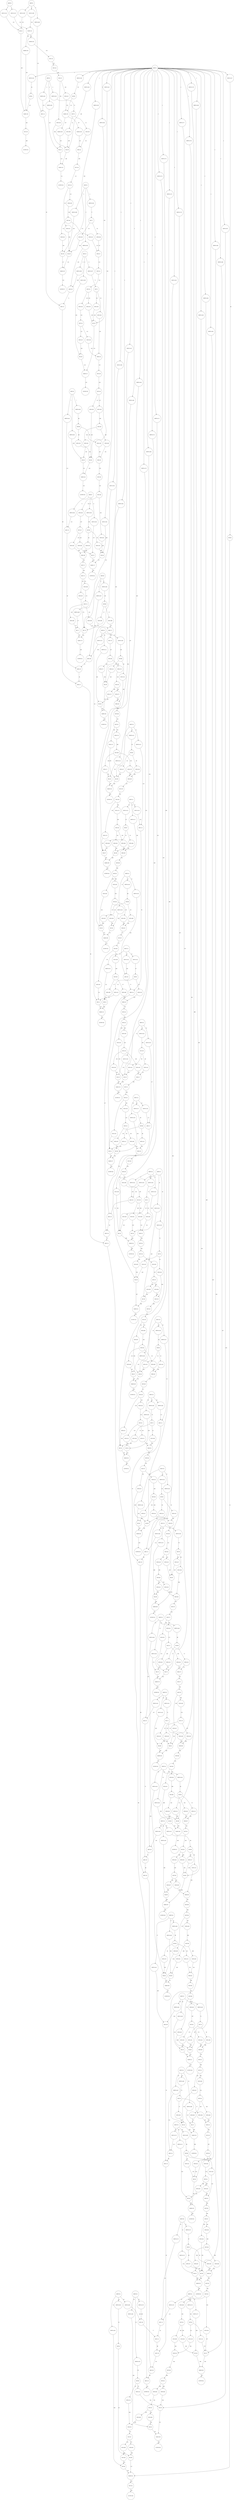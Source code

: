 digraph {
0 [label="INPUT-0",shape=circle];
1 [label="INPUT-1",shape=circle];
2 [label="INPUT-2",shape=circle];
3 [label="INPUT-3",shape=circle];
4 [label="INPUT-4",shape=circle];
5 [label="INPUT-5",shape=circle];
6 [label="INPUT-6",shape=circle];
7 [label="INPUT-7",shape=circle];
8 [label="INPUT-8",shape=circle];
9 [label="INPUT-9",shape=circle];
10 [label="INPUT-10",shape=circle];
11 [label="INPUT-11",shape=circle];
12 [label="INPUT-12",shape=circle];
13 [label="INPUT-13",shape=circle];
14 [label="INPUT-14",shape=circle];
15 [label="INPUT-15",shape=circle];
16 [label="INPUT-16",shape=circle];
17 [label="INPUT-17",shape=circle];
18 [label="INPUT-18",shape=circle];
19 [label="INPUT-19",shape=circle];
20 [label="INPUT-20",shape=circle];
21 [label="INPUT-21",shape=circle];
22 [label="INPUT-22",shape=circle];
23 [label="INPUT-23",shape=circle];
24 [label="INPUT-24",shape=circle];
25 [label="INPUT-25",shape=circle];
26 [label="INPUT-26",shape=circle];
27 [label="INPUT-27",shape=circle];
28 [label="INPUT-28",shape=circle];
29 [label="INPUT-29",shape=circle];
30 [label="INPUT-30",shape=circle];
31 [label="INPUT-31",shape=circle];
32 [label="INPUT-32",shape=circle];
33 [label="INPUT-33",shape=circle];
34 [label="OUTPUT-34",shape=circle];
35 [label="OUTPUT-35",shape=circle];
36 [label="OUTPUT-36",shape=circle];
37 [label="OUTPUT-37",shape=circle];
38 [label="OUTPUT-38",shape=circle];
39 [label="OUTPUT-39",shape=circle];
40 [label="OUTPUT-40",shape=circle];
41 [label="OUTPUT-41",shape=circle];
42 [label="OUTPUT-42",shape=circle];
43 [label="OUTPUT-43",shape=circle];
44 [label="OUTPUT-44",shape=circle];
45 [label="OUTPUT-45",shape=circle];
46 [label="OUTPUT-46",shape=circle];
47 [label="OUTPUT-47",shape=circle];
48 [label="OUTPUT-48",shape=circle];
49 [label="OUTPUT-49",shape=circle];
50 [label="OUTPUT-50",shape=circle];
51 [label="OUTPUT-51",shape=circle];
52 [label="OUTPUT-52",shape=circle];
53 [label="OUTPUT-53",shape=circle];
54 [label="OUTPUT-54",shape=circle];
55 [label="OUTPUT-55",shape=circle];
56 [label="OUTPUT-56",shape=circle];
57 [label="OUTPUT-57",shape=circle];
58 [label="OUTPUT-58",shape=circle];
59 [label="OUTPUT-59",shape=circle];
60 [label="OUTPUT-60",shape=circle];
61 [label="OUTPUT-61",shape=circle];
62 [label="OUTPUT-62",shape=circle];
63 [label="OUTPUT-63",shape=circle];
64 [label="OUTPUT-64",shape=circle];
65 [label="OUTPUT-65",shape=circle];
66 [label="OUTPUT-66",shape=circle];
67 [label="NOT-67",shape=circle];
68 [label="NOT-68",shape=circle];
69 [label="NOT-69",shape=circle];
70 [label="NOT-70",shape=circle];
71 [label="NOT-71",shape=circle];
72 [label="NOT-72",shape=circle];
73 [label="NOT-73",shape=circle];
74 [label="NOT-74",shape=circle];
75 [label="NOT-75",shape=circle];
76 [label="NOT-76",shape=circle];
77 [label="NOT-77",shape=circle];
78 [label="NOT-78",shape=circle];
79 [label="NOT-79",shape=circle];
80 [label="NOT-80",shape=circle];
81 [label="NOT-81",shape=circle];
82 [label="NOT-82",shape=circle];
83 [label="NOT-83",shape=circle];
84 [label="NOT-84",shape=circle];
85 [label="NOT-85",shape=circle];
86 [label="NOT-86",shape=circle];
87 [label="NOT-87",shape=circle];
88 [label="NOT-88",shape=circle];
89 [label="NOT-89",shape=circle];
90 [label="NOT-90",shape=circle];
91 [label="NOT-91",shape=circle];
92 [label="NOT-92",shape=circle];
93 [label="NOT-93",shape=circle];
94 [label="NOT-94",shape=circle];
95 [label="NOT-95",shape=circle];
96 [label="NOT-96",shape=circle];
97 [label="NOT-97",shape=circle];
98 [label="NOT-98",shape=circle];
99 [label="NOT-99",shape=circle];
100 [label="NOT-100",shape=circle];
101 [label="NAND-101",shape=circle];
102 [label="AND-102",shape=circle];
103 [label="AND-103",shape=circle];
104 [label="AND-104",shape=circle];
105 [label="AND-105",shape=circle];
106 [label="AND-106",shape=circle];
107 [label="AND-107",shape=circle];
108 [label="AND-108",shape=circle];
109 [label="AND-109",shape=circle];
110 [label="AND-110",shape=circle];
111 [label="AND-111",shape=circle];
112 [label="AND-112",shape=circle];
113 [label="AND-113",shape=circle];
114 [label="AND-114",shape=circle];
115 [label="AND-115",shape=circle];
116 [label="AND-116",shape=circle];
117 [label="AND-117",shape=circle];
118 [label="AND-118",shape=circle];
119 [label="AND-119",shape=circle];
120 [label="AND-120",shape=circle];
121 [label="AND-121",shape=circle];
122 [label="AND-122",shape=circle];
123 [label="AND-123",shape=circle];
124 [label="AND-124",shape=circle];
125 [label="AND-125",shape=circle];
126 [label="AND-126",shape=circle];
127 [label="AND-127",shape=circle];
128 [label="AND-128",shape=circle];
129 [label="AND-129",shape=circle];
130 [label="AND-130",shape=circle];
131 [label="AND-131",shape=circle];
132 [label="OR-132",shape=circle];
133 [label="AND-133",shape=circle];
134 [label="NOT-134",shape=circle];
135 [label="NOT-135",shape=circle];
136 [label="NAND-136",shape=circle];
137 [label="NOT-137",shape=circle];
138 [label="OR-138",shape=circle];
139 [label="NAND-139",shape=circle];
140 [label="NOT-140",shape=circle];
141 [label="NOR-141",shape=circle];
142 [label="OR-142",shape=circle];
143 [label="NAND-143",shape=circle];
144 [label="NOT-144",shape=circle];
145 [label="NOT-145",shape=circle];
146 [label="NOT-146",shape=circle];
147 [label="NOR-147",shape=circle];
148 [label="OR-148",shape=circle];
149 [label="OR-149",shape=circle];
150 [label="NAND-150",shape=circle];
151 [label="NOT-151",shape=circle];
152 [label="NOT-152",shape=circle];
153 [label="NOT-153",shape=circle];
154 [label="NOR-154",shape=circle];
155 [label="OR-155",shape=circle];
156 [label="OR-156",shape=circle];
157 [label="NAND-157",shape=circle];
158 [label="NOT-158",shape=circle];
159 [label="NOT-159",shape=circle];
160 [label="NOT-160",shape=circle];
161 [label="NOR-161",shape=circle];
162 [label="OR-162",shape=circle];
163 [label="OR-163",shape=circle];
164 [label="NAND-164",shape=circle];
165 [label="NOT-165",shape=circle];
166 [label="NOT-166",shape=circle];
167 [label="NOT-167",shape=circle];
168 [label="NOR-168",shape=circle];
169 [label="OR-169",shape=circle];
170 [label="OR-170",shape=circle];
171 [label="NAND-171",shape=circle];
172 [label="NOT-172",shape=circle];
173 [label="NOT-173",shape=circle];
174 [label="NOT-174",shape=circle];
175 [label="NOR-175",shape=circle];
176 [label="OR-176",shape=circle];
177 [label="OR-177",shape=circle];
178 [label="NAND-178",shape=circle];
179 [label="NOT-179",shape=circle];
180 [label="NOT-180",shape=circle];
181 [label="NOT-181",shape=circle];
182 [label="NOR-182",shape=circle];
183 [label="OR-183",shape=circle];
184 [label="OR-184",shape=circle];
185 [label="NAND-185",shape=circle];
186 [label="NOT-186",shape=circle];
187 [label="NOT-187",shape=circle];
188 [label="NOT-188",shape=circle];
189 [label="NOR-189",shape=circle];
190 [label="OR-190",shape=circle];
191 [label="OR-191",shape=circle];
192 [label="NAND-192",shape=circle];
193 [label="NOT-193",shape=circle];
194 [label="NOT-194",shape=circle];
195 [label="NOT-195",shape=circle];
196 [label="NOR-196",shape=circle];
197 [label="OR-197",shape=circle];
198 [label="OR-198",shape=circle];
199 [label="NAND-199",shape=circle];
200 [label="NOT-200",shape=circle];
201 [label="NOT-201",shape=circle];
202 [label="NOT-202",shape=circle];
203 [label="NOR-203",shape=circle];
204 [label="OR-204",shape=circle];
205 [label="OR-205",shape=circle];
206 [label="NAND-206",shape=circle];
207 [label="NOT-207",shape=circle];
208 [label="NOT-208",shape=circle];
209 [label="NOT-209",shape=circle];
210 [label="NOR-210",shape=circle];
211 [label="OR-211",shape=circle];
212 [label="OR-212",shape=circle];
213 [label="NAND-213",shape=circle];
214 [label="NOT-214",shape=circle];
215 [label="NOT-215",shape=circle];
216 [label="NOT-216",shape=circle];
217 [label="NOR-217",shape=circle];
218 [label="OR-218",shape=circle];
219 [label="OR-219",shape=circle];
220 [label="NAND-220",shape=circle];
221 [label="NOT-221",shape=circle];
222 [label="NOT-222",shape=circle];
223 [label="NOT-223",shape=circle];
224 [label="NOR-224",shape=circle];
225 [label="OR-225",shape=circle];
226 [label="OR-226",shape=circle];
227 [label="NAND-227",shape=circle];
228 [label="NOT-228",shape=circle];
229 [label="NOT-229",shape=circle];
230 [label="NOT-230",shape=circle];
231 [label="NOR-231",shape=circle];
232 [label="OR-232",shape=circle];
233 [label="OR-233",shape=circle];
234 [label="NAND-234",shape=circle];
235 [label="NOT-235",shape=circle];
236 [label="NOT-236",shape=circle];
237 [label="NOT-237",shape=circle];
238 [label="NOR-238",shape=circle];
239 [label="OR-239",shape=circle];
240 [label="OR-240",shape=circle];
241 [label="NAND-241",shape=circle];
242 [label="NOT-242",shape=circle];
243 [label="NOT-243",shape=circle];
244 [label="NOT-244",shape=circle];
245 [label="NOR-245",shape=circle];
246 [label="OR-246",shape=circle];
247 [label="OR-247",shape=circle];
248 [label="NAND-248",shape=circle];
249 [label="NOT-249",shape=circle];
250 [label="NOT-250",shape=circle];
251 [label="NOT-251",shape=circle];
252 [label="NOR-252",shape=circle];
253 [label="OR-253",shape=circle];
254 [label="OR-254",shape=circle];
255 [label="NAND-255",shape=circle];
256 [label="NOT-256",shape=circle];
257 [label="NOT-257",shape=circle];
258 [label="NOT-258",shape=circle];
259 [label="NOR-259",shape=circle];
260 [label="OR-260",shape=circle];
261 [label="OR-261",shape=circle];
262 [label="NAND-262",shape=circle];
263 [label="NOT-263",shape=circle];
264 [label="NOT-264",shape=circle];
265 [label="NOT-265",shape=circle];
266 [label="NOR-266",shape=circle];
267 [label="OR-267",shape=circle];
268 [label="OR-268",shape=circle];
269 [label="NAND-269",shape=circle];
270 [label="NOT-270",shape=circle];
271 [label="NOT-271",shape=circle];
272 [label="NOT-272",shape=circle];
273 [label="NOR-273",shape=circle];
274 [label="OR-274",shape=circle];
275 [label="OR-275",shape=circle];
276 [label="NAND-276",shape=circle];
277 [label="NOT-277",shape=circle];
278 [label="NOT-278",shape=circle];
279 [label="NOT-279",shape=circle];
280 [label="NOR-280",shape=circle];
281 [label="OR-281",shape=circle];
282 [label="OR-282",shape=circle];
283 [label="NAND-283",shape=circle];
284 [label="NOT-284",shape=circle];
285 [label="NOT-285",shape=circle];
286 [label="NOT-286",shape=circle];
287 [label="NOR-287",shape=circle];
288 [label="OR-288",shape=circle];
289 [label="OR-289",shape=circle];
290 [label="NAND-290",shape=circle];
291 [label="NOT-291",shape=circle];
292 [label="NOT-292",shape=circle];
293 [label="NOT-293",shape=circle];
294 [label="NOR-294",shape=circle];
295 [label="OR-295",shape=circle];
296 [label="OR-296",shape=circle];
297 [label="NAND-297",shape=circle];
298 [label="NOT-298",shape=circle];
299 [label="NOT-299",shape=circle];
300 [label="NOT-300",shape=circle];
301 [label="NOR-301",shape=circle];
302 [label="OR-302",shape=circle];
303 [label="OR-303",shape=circle];
304 [label="NAND-304",shape=circle];
305 [label="NOT-305",shape=circle];
306 [label="NOT-306",shape=circle];
307 [label="NOT-307",shape=circle];
308 [label="NOR-308",shape=circle];
309 [label="OR-309",shape=circle];
310 [label="OR-310",shape=circle];
311 [label="NAND-311",shape=circle];
312 [label="NOT-312",shape=circle];
313 [label="NOT-313",shape=circle];
314 [label="NOT-314",shape=circle];
315 [label="NOR-315",shape=circle];
316 [label="OR-316",shape=circle];
317 [label="OR-317",shape=circle];
318 [label="NAND-318",shape=circle];
319 [label="NOT-319",shape=circle];
320 [label="NOT-320",shape=circle];
321 [label="NOT-321",shape=circle];
322 [label="NOR-322",shape=circle];
323 [label="OR-323",shape=circle];
324 [label="OR-324",shape=circle];
325 [label="NAND-325",shape=circle];
326 [label="NOT-326",shape=circle];
327 [label="NOT-327",shape=circle];
328 [label="NOT-328",shape=circle];
329 [label="NOR-329",shape=circle];
330 [label="OR-330",shape=circle];
331 [label="OR-331",shape=circle];
332 [label="NAND-332",shape=circle];
333 [label="NOT-333",shape=circle];
334 [label="NOT-334",shape=circle];
335 [label="NOT-335",shape=circle];
336 [label="NOR-336",shape=circle];
337 [label="OR-337",shape=circle];
338 [label="OR-338",shape=circle];
339 [label="NAND-339",shape=circle];
340 [label="NOT-340",shape=circle];
341 [label="NOT-341",shape=circle];
342 [label="NOT-342",shape=circle];
343 [label="NOR-343",shape=circle];
344 [label="OR-344",shape=circle];
345 [label="OR-345",shape=circle];
346 [label="NAND-346",shape=circle];
347 [label="NOT-347",shape=circle];
348 [label="NOT-348",shape=circle];
349 [label="OR-349",shape=circle];
350 [label="OR-350",shape=circle];
351 [label="NAND-351",shape=circle];
352 [label="NOT-352",shape=circle];
353 [label="INPUTs-353",shape=circle];
354 [label="INPUTs-354",shape=circle];
355 [label="INPUTs-355",shape=circle];
356 [label="INPUTs-356",shape=circle];
357 [label="INPUTs-357",shape=circle];
358 [label="INPUTs-358",shape=circle];
359 [label="INPUTs-359",shape=circle];
360 [label="INPUTs-360",shape=circle];
361 [label="INPUTs-361",shape=circle];
362 [label="INPUTs-362",shape=circle];
363 [label="INPUTs-363",shape=circle];
364 [label="INPUTs-364",shape=circle];
365 [label="INPUTs-365",shape=circle];
366 [label="INPUTs-366",shape=circle];
367 [label="INPUTs-367",shape=circle];
368 [label="INPUTs-368",shape=circle];
369 [label="INPUTs-369",shape=circle];
370 [label="INPUTs-370",shape=circle];
371 [label="INPUTs-371",shape=circle];
372 [label="INPUTs-372",shape=circle];
373 [label="INPUTs-373",shape=circle];
374 [label="INPUTs-374",shape=circle];
375 [label="INPUTs-375",shape=circle];
376 [label="INPUTs-376",shape=circle];
377 [label="INPUTs-377",shape=circle];
378 [label="INPUTs-378",shape=circle];
379 [label="INPUTs-379",shape=circle];
380 [label="INPUTs-380",shape=circle];
381 [label="INPUTs-381",shape=circle];
382 [label="INPUTs-382",shape=circle];
383 [label="INPUTs-383",shape=circle];
384 [label="INPUTs-384",shape=circle];
385 [label="INPUTs-385",shape=circle];
386 [label="INPUTs-386",shape=circle];
387 [label="INPUTs-387",shape=circle];
388 [label="INPUTs-388",shape=circle];
389 [label="INPUTs-389",shape=circle];
390 [label="INPUTs-390",shape=circle];
391 [label="INPUTs-391",shape=circle];
392 [label="INPUTs-392",shape=circle];
393 [label="INPUTs-393",shape=circle];
394 [label="INPUTs-394",shape=circle];
395 [label="INPUTs-395",shape=circle];
396 [label="INPUTs-396",shape=circle];
397 [label="INPUTs-397",shape=circle];
398 [label="INPUTs-398",shape=circle];
399 [label="INPUTs-399",shape=circle];
400 [label="INPUTs-400",shape=circle];
401 [label="INPUTs-401",shape=circle];
402 [label="INPUTs-402",shape=circle];
403 [label="INPUTs-403",shape=circle];
404 [label="INPUTs-404",shape=circle];
405 [label="INPUTs-405",shape=circle];
406 [label="INPUTs-406",shape=circle];
407 [label="INPUTs-407",shape=circle];
408 [label="INPUTs-408",shape=circle];
409 [label="INPUTs-409",shape=circle];
410 [label="INPUTs-410",shape=circle];
411 [label="INPUTs-411",shape=circle];
412 [label="INPUTs-412",shape=circle];
413 [label="INPUTs-413",shape=circle];
414 [label="INPUTs-414",shape=circle];
415 [label="INPUTs-415",shape=circle];
416 [label="INPUTs-416",shape=circle];
417 [label="INPUTs-417",shape=circle];
418 [label="INPUTs-418",shape=circle];
419 [label="INPUTs-419",shape=circle];
420 [label="INPUTs-420",shape=circle];
421 [label="INPUTs-421",shape=circle];
422 [label="INPUTs-422",shape=circle];
423 [label="INPUTs-423",shape=circle];
424 [label="INPUTs-424",shape=circle];
425 [label="INPUTs-425",shape=circle];
426 [label="INPUTs-426",shape=circle];
427 [label="INPUTs-427",shape=circle];
428 [label="INPUTs-428",shape=circle];
429 [label="INPUTs-429",shape=circle];
430 [label="INPUTs-430",shape=circle];
431 [label="INPUTs-431",shape=circle];
432 [label="INPUTs-432",shape=circle];
433 [label="INPUTs-433",shape=circle];
434 [label="INPUTs-434",shape=circle];
435 [label="INPUTs-435",shape=circle];
436 [label="INPUTs-436",shape=circle];
437 [label="INPUTs-437",shape=circle];
438 [label="INPUTs-438",shape=circle];
439 [label="INPUTs-439",shape=circle];
440 [label="INPUTs-440",shape=circle];
441 [label="INPUTs-441",shape=circle];
442 [label="INPUTs-442",shape=circle];
443 [label="INPUTs-443",shape=circle];
444 [label="INPUTs-444",shape=circle];
445 [label="INPUTs-445",shape=circle];
446 [label="INPUTs-446",shape=circle];
447 [label="INPUTs-447",shape=circle];
448 [label="INPUTs-448",shape=circle];
449 [label="INPUTs-449",shape=circle];
450 [label="INPUTs-450",shape=circle];
451 [label="INPUTs-451",shape=circle];
452 [label="INPUTs-452",shape=circle];
453 [label="INPUTs-453",shape=circle];
454 [label="INPUTs-454",shape=circle];
455 [label="INPUTs-455",shape=circle];
456 [label="INPUTs-456",shape=circle];
457 [label="INPUTs-457",shape=circle];
458 [label="INPUTs-458",shape=circle];
459 [label="INPUTs-459",shape=circle];
460 [label="INPUTs-460",shape=circle];
461 [label="INPUTs-461",shape=circle];
462 [label="INPUTs-462",shape=circle];
463 [label="INPUTs-463",shape=circle];
464 [label="INPUTs-464",shape=circle];
465 [label="INPUTs-465",shape=circle];
466 [label="INPUTs-466",shape=circle];
467 [label="INPUTs-467",shape=circle];
468 [label="INPUTs-468",shape=circle];
469 [label="INPUTs-469",shape=circle];
470 [label="INPUTs-470",shape=circle];
471 [label="INPUTs-471",shape=circle];
472 [label="INPUTs-472",shape=circle];
473 [label="INPUTs-473",shape=circle];
474 [label="INPUTs-474",shape=circle];
475 [label="INPUTs-475",shape=circle];
476 [label="INPUTs-476",shape=circle];
477 [label="INPUTs-477",shape=circle];
478 [label="INPUTs-478",shape=circle];
479 [label="INPUTs-479",shape=circle];
480 [label="INPUTs-480",shape=circle];
481 [label="INPUTs-481",shape=circle];
482 [label="INPUTs-482",shape=circle];
483 [label="INPUTs-483",shape=circle];
484 [label="NOTs-484",shape=circle];
485 [label="NOTs-485",shape=circle];
486 [label="NOTs-486",shape=circle];
487 [label="NOTs-487",shape=circle];
488 [label="NOTs-488",shape=circle];
489 [label="NOTs-489",shape=circle];
490 [label="NOTs-490",shape=circle];
491 [label="NOTs-491",shape=circle];
492 [label="NOTs-492",shape=circle];
493 [label="NOTs-493",shape=circle];
494 [label="NOTs-494",shape=circle];
495 [label="NOTs-495",shape=circle];
496 [label="NOTs-496",shape=circle];
497 [label="NOTs-497",shape=circle];
498 [label="NOTs-498",shape=circle];
499 [label="NOTs-499",shape=circle];
500 [label="NOTs-500",shape=circle];
501 [label="NOTs-501",shape=circle];
502 [label="NOTs-502",shape=circle];
503 [label="NOTs-503",shape=circle];
504 [label="NOTs-504",shape=circle];
505 [label="NOTs-505",shape=circle];
506 [label="NOTs-506",shape=circle];
507 [label="NOTs-507",shape=circle];
508 [label="NOTs-508",shape=circle];
509 [label="NOTs-509",shape=circle];
510 [label="NOTs-510",shape=circle];
511 [label="NOTs-511",shape=circle];
512 [label="NOTs-512",shape=circle];
513 [label="NOTs-513",shape=circle];
514 [label="NOTs-514",shape=circle];
515 [label="NOTs-515",shape=circle];
516 [label="NOTs-516",shape=circle];
517 [label="NOTs-517",shape=circle];
518 [label="NOTs-518",shape=circle];
519 [label="NOTs-519",shape=circle];
520 [label="NOTs-520",shape=circle];
521 [label="NOTs-521",shape=circle];
522 [label="NOTs-522",shape=circle];
523 [label="NOTs-523",shape=circle];
524 [label="NOTs-524",shape=circle];
525 [label="NOTs-525",shape=circle];
526 [label="NOTs-526",shape=circle];
527 [label="NOTs-527",shape=circle];
528 [label="NOTs-528",shape=circle];
529 [label="NOTs-529",shape=circle];
530 [label="NOTs-530",shape=circle];
531 [label="NOTs-531",shape=circle];
532 [label="NOTs-532",shape=circle];
533 [label="NOTs-533",shape=circle];
534 [label="NOTs-534",shape=circle];
535 [label="NOTs-535",shape=circle];
536 [label="NOTs-536",shape=circle];
537 [label="NOTs-537",shape=circle];
538 [label="NOTs-538",shape=circle];
539 [label="NOTs-539",shape=circle];
540 [label="NOTs-540",shape=circle];
541 [label="NOTs-541",shape=circle];
542 [label="NOTs-542",shape=circle];
543 [label="NOTs-543",shape=circle];
544 [label="NANDs-544",shape=circle];
545 [label="NANDs-545",shape=circle];
546 [label="NOTs-546",shape=circle];
547 [label="NOTs-547",shape=circle];
548 [label="NANDs-548",shape=circle];
549 [label="NANDs-549",shape=circle];
550 [label="NOTs-550",shape=circle];
551 [label="NOTs-551",shape=circle];
552 [label="NOTs-552",shape=circle];
553 [label="NOTs-553",shape=circle];
554 [label="NOTs-554",shape=circle];
555 [label="NOTs-555",shape=circle];
556 [label="NOTs-556",shape=circle];
557 [label="NOTs-557",shape=circle];
558 [label="NOTs-558",shape=circle];
559 [label="NOTs-559",shape=circle];
560 [label="NOTs-560",shape=circle];
561 [label="NOTs-561",shape=circle];
562 [label="NOTs-562",shape=circle];
563 [label="NOTs-563",shape=circle];
564 [label="NOTs-564",shape=circle];
565 [label="NOTs-565",shape=circle];
566 [label="NOTs-566",shape=circle];
567 [label="NOTs-567",shape=circle];
568 [label="NOTs-568",shape=circle];
569 [label="NOTs-569",shape=circle];
570 [label="NOTs-570",shape=circle];
571 [label="NOTs-571",shape=circle];
572 [label="NOTs-572",shape=circle];
573 [label="NOTs-573",shape=circle];
574 [label="NOTs-574",shape=circle];
575 [label="NOTs-575",shape=circle];
576 [label="NOTs-576",shape=circle];
577 [label="NOTs-577",shape=circle];
578 [label="NOTs-578",shape=circle];
579 [label="NOTs-579",shape=circle];
580 [label="NOTs-580",shape=circle];
581 [label="NOTs-581",shape=circle];
582 [label="NOTs-582",shape=circle];
583 [label="NOTs-583",shape=circle];
584 [label="NOTs-584",shape=circle];
585 [label="NOTs-585",shape=circle];
586 [label="NOTs-586",shape=circle];
587 [label="NOTs-587",shape=circle];
588 [label="NOTs-588",shape=circle];
589 [label="NOTs-589",shape=circle];
590 [label="NOTs-590",shape=circle];
591 [label="NOTs-591",shape=circle];
592 [label="NOTs-592",shape=circle];
593 [label="NOTs-593",shape=circle];
594 [label="NOTs-594",shape=circle];
595 [label="NOTs-595",shape=circle];
596 [label="NOTs-596",shape=circle];
597 [label="NOTs-597",shape=circle];
598 [label="NOTs-598",shape=circle];
599 [label="NOTs-599",shape=circle];
600 [label="NOTs-600",shape=circle];
601 [label="NOTs-601",shape=circle];
602 [label="NOTs-602",shape=circle];
603 [label="NOTs-603",shape=circle];
604 [label="NOTs-604",shape=circle];
605 [label="NOTs-605",shape=circle];
606 [label="NOTs-606",shape=circle];
607 [label="NOTs-607",shape=circle];
608 [label="NOTs-608",shape=circle];
609 [label="NOTs-609",shape=circle];
610 [label="NOTs-610",shape=circle];
611 [label="NOTs-611",shape=circle];
612 [label="NOTs-612",shape=circle];
613 [label="NOTs-613",shape=circle];
614 [label="NOTs-614",shape=circle];
615 [label="NOTs-615",shape=circle];
616 [label="NOTs-616",shape=circle];
617 [label="NOTs-617",shape=circle];
618 [label="NOTs-618",shape=circle];
619 [label="NOTs-619",shape=circle];
620 [label="NOTs-620",shape=circle];
621 [label="NOTs-621",shape=circle];
622 [label="NOTs-622",shape=circle];
623 [label="NOTs-623",shape=circle];
624 [label="NOTs-624",shape=circle];
625 [label="NOTs-625",shape=circle];
626 [label="NOTs-626",shape=circle];
627 [label="NOTs-627",shape=circle];
628 [label="NOTs-628",shape=circle];
629 [label="NOTs-629",shape=circle];
630 [label="NOTs-630",shape=circle];
631 [label="NOTs-631",shape=circle];
632 [label="NOTs-632",shape=circle];
633 [label="NOTs-633",shape=circle];
634 [label="NOTs-634",shape=circle];
635 [label="NOTs-635",shape=circle];
636 [label="NOTs-636",shape=circle];
637 [label="NOTs-637",shape=circle];
638 [label="NOTs-638",shape=circle];
639 [label="NOTs-639",shape=circle];
640 [label="NOTs-640",shape=circle];
641 [label="NOTs-641",shape=circle];
642 [label="NOTs-642",shape=circle];
643 [label="NOTs-643",shape=circle];
644 [label="NOTs-644",shape=circle];
645 [label="NOTs-645",shape=circle];
646 [label="NOTs-646",shape=circle];
647 [label="NOTs-647",shape=circle];
648 [label="NOTs-648",shape=circle];
649 [label="NOTs-649",shape=circle];
650 [label="NOTs-650",shape=circle];
651 [label="NOTs-651",shape=circle];
652 [label="NOTs-652",shape=circle];
653 [label="NOTs-653",shape=circle];
654 [label="NOTs-654",shape=circle];
655 [label="NOTs-655",shape=circle];
656 [label="NOTs-656",shape=circle];
657 [label="NOTs-657",shape=circle];
658 [label="NOTs-658",shape=circle];
659 [label="NOTs-659",shape=circle];
660 [label="NOTs-660",shape=circle];
661 [label="NOTs-661",shape=circle];
662 [label="NOTs-662",shape=circle];
663 [label="NOTs-663",shape=circle];
664 [label="NOTs-664",shape=circle];
665 [label="NOTs-665",shape=circle];
666 [label="NOTs-666",shape=circle];
667 [label="NOTs-667",shape=circle];
0 -> 353[label="1"];
0 -> 354[label="1"];
1 -> 355[label="2"];
1 -> 356[label="2"];
1 -> 357[label="2"];
1 -> 358[label="2"];
1 -> 359[label="2"];
1 -> 360[label="2"];
1 -> 361[label="2"];
1 -> 362[label="2"];
1 -> 363[label="2"];
1 -> 364[label="2"];
1 -> 365[label="2"];
1 -> 366[label="2"];
1 -> 367[label="2"];
1 -> 368[label="2"];
1 -> 369[label="2"];
1 -> 370[label="2"];
1 -> 371[label="2"];
1 -> 372[label="2"];
1 -> 373[label="2"];
1 -> 374[label="2"];
1 -> 375[label="2"];
1 -> 376[label="2"];
1 -> 377[label="2"];
1 -> 378[label="2"];
1 -> 379[label="2"];
1 -> 380[label="2"];
1 -> 381[label="2"];
1 -> 382[label="2"];
1 -> 383[label="2"];
1 -> 384[label="2"];
1 -> 385[label="2"];
1 -> 386[label="2"];
1 -> 387[label="2"];
2 -> 388[label="3"];
2 -> 389[label="3"];
2 -> 390[label="3"];
3 -> 391[label="4"];
3 -> 392[label="4"];
3 -> 393[label="4"];
4 -> 394[label="5"];
4 -> 395[label="5"];
4 -> 396[label="5"];
5 -> 397[label="6"];
5 -> 398[label="6"];
5 -> 399[label="6"];
6 -> 400[label="7"];
6 -> 401[label="7"];
6 -> 402[label="7"];
7 -> 403[label="8"];
7 -> 404[label="8"];
7 -> 405[label="8"];
8 -> 406[label="9"];
8 -> 407[label="9"];
8 -> 408[label="9"];
9 -> 409[label="10"];
9 -> 410[label="10"];
9 -> 411[label="10"];
10 -> 412[label="11"];
10 -> 413[label="11"];
10 -> 414[label="11"];
11 -> 415[label="12"];
11 -> 416[label="12"];
11 -> 417[label="12"];
12 -> 418[label="13"];
12 -> 419[label="13"];
12 -> 420[label="13"];
13 -> 421[label="14"];
13 -> 422[label="14"];
13 -> 423[label="14"];
14 -> 424[label="15"];
14 -> 425[label="15"];
14 -> 426[label="15"];
15 -> 427[label="16"];
15 -> 428[label="16"];
15 -> 429[label="16"];
16 -> 430[label="17"];
16 -> 431[label="17"];
16 -> 432[label="17"];
17 -> 433[label="18"];
17 -> 434[label="18"];
17 -> 435[label="18"];
18 -> 436[label="19"];
18 -> 437[label="19"];
18 -> 438[label="19"];
19 -> 439[label="20"];
19 -> 440[label="20"];
19 -> 441[label="20"];
20 -> 442[label="21"];
20 -> 443[label="21"];
20 -> 444[label="21"];
21 -> 445[label="22"];
21 -> 446[label="22"];
21 -> 447[label="22"];
22 -> 448[label="23"];
22 -> 449[label="23"];
22 -> 450[label="23"];
23 -> 451[label="24"];
23 -> 452[label="24"];
23 -> 453[label="24"];
24 -> 454[label="25"];
24 -> 455[label="25"];
24 -> 456[label="25"];
25 -> 457[label="26"];
25 -> 458[label="26"];
25 -> 459[label="26"];
26 -> 460[label="27"];
26 -> 461[label="27"];
26 -> 462[label="27"];
27 -> 463[label="28"];
27 -> 464[label="28"];
27 -> 465[label="28"];
28 -> 466[label="29"];
28 -> 467[label="29"];
28 -> 468[label="29"];
29 -> 469[label="30"];
29 -> 470[label="30"];
29 -> 471[label="30"];
30 -> 472[label="31"];
30 -> 473[label="31"];
30 -> 474[label="31"];
31 -> 475[label="32"];
31 -> 476[label="32"];
31 -> 477[label="32"];
32 -> 478[label="33"];
32 -> 479[label="33"];
32 -> 480[label="33"];
33 -> 481[label="34"];
33 -> 482[label="34"];
33 -> 483[label="34"];
67 -> 484[label="35"];
67 -> 485[label="35"];
68 -> 486[label="36"];
68 -> 487[label="36"];
69 -> 488[label="37"];
69 -> 489[label="37"];
70 -> 490[label="38"];
70 -> 491[label="38"];
71 -> 492[label="39"];
71 -> 493[label="39"];
72 -> 494[label="40"];
72 -> 495[label="40"];
73 -> 496[label="41"];
73 -> 497[label="41"];
74 -> 498[label="42"];
74 -> 499[label="42"];
75 -> 500[label="43"];
75 -> 501[label="43"];
76 -> 502[label="44"];
76 -> 503[label="44"];
77 -> 504[label="45"];
77 -> 505[label="45"];
78 -> 506[label="46"];
78 -> 507[label="46"];
79 -> 508[label="47"];
79 -> 509[label="47"];
80 -> 510[label="48"];
80 -> 511[label="48"];
81 -> 136[label="49"];
82 -> 139[label="50"];
83 -> 351[label="51"];
84 -> 512[label="52"];
84 -> 513[label="52"];
85 -> 514[label="53"];
85 -> 515[label="53"];
86 -> 516[label="54"];
86 -> 517[label="54"];
87 -> 518[label="55"];
87 -> 519[label="55"];
88 -> 520[label="56"];
88 -> 521[label="56"];
89 -> 522[label="57"];
89 -> 523[label="57"];
90 -> 524[label="58"];
90 -> 525[label="58"];
91 -> 349[label="59"];
92 -> 526[label="60"];
92 -> 527[label="60"];
93 -> 528[label="61"];
93 -> 529[label="61"];
94 -> 530[label="62"];
94 -> 531[label="62"];
95 -> 532[label="63"];
95 -> 533[label="63"];
96 -> 534[label="64"];
96 -> 535[label="64"];
97 -> 536[label="65"];
97 -> 537[label="65"];
98 -> 538[label="66"];
98 -> 539[label="66"];
99 -> 540[label="67"];
99 -> 541[label="67"];
100 -> 542[label="68"];
100 -> 543[label="68"];
101 -> 544[label="69"];
101 -> 545[label="69"];
102 -> 125[label="70"];
103 -> 122[label="71"];
104 -> 118[label="72"];
105 -> 119[label="73"];
106 -> 123[label="74"];
107 -> 118[label="75"];
108 -> 124[label="76"];
109 -> 121[label="77"];
110 -> 119[label="78"];
111 -> 120[label="79"];
112 -> 120[label="80"];
113 -> 121[label="81"];
114 -> 122[label="82"];
115 -> 123[label="83"];
116 -> 124[label="84"];
117 -> 125[label="85"];
118 -> 126[label="86"];
119 -> 129[label="87"];
120 -> 126[label="88"];
121 -> 128[label="89"];
122 -> 127[label="90"];
123 -> 127[label="91"];
124 -> 128[label="92"];
125 -> 129[label="93"];
126 -> 130[label="94"];
127 -> 131[label="95"];
128 -> 130[label="96"];
129 -> 131[label="97"];
130 -> 133[label="98"];
131 -> 133[label="99"];
132 -> 136[label="100"];
133 -> 34[label="101"];
134 -> 135[label="102"];
135 -> 137[label="103"];
136 -> 140[label="104"];
137 -> 546[label="105"];
137 -> 547[label="105"];
138 -> 143[label="106"];
139 -> 548[label="107"];
139 -> 549[label="107"];
140 -> 35[label="108"];
141 -> 144[label="109"];
142 -> 143[label="110"];
143 -> 36[label="111"];
144 -> 145[label="112"];
145 -> 550[label="113"];
145 -> 551[label="113"];
146 -> 552[label="114"];
146 -> 553[label="114"];
147 -> 151[label="115"];
148 -> 150[label="116"];
149 -> 150[label="117"];
150 -> 37[label="118"];
151 -> 152[label="119"];
152 -> 554[label="120"];
152 -> 555[label="120"];
153 -> 556[label="121"];
153 -> 557[label="121"];
154 -> 158[label="122"];
155 -> 157[label="123"];
156 -> 157[label="124"];
157 -> 38[label="125"];
158 -> 159[label="126"];
159 -> 558[label="127"];
159 -> 559[label="127"];
160 -> 560[label="128"];
160 -> 561[label="128"];
161 -> 165[label="129"];
162 -> 164[label="130"];
163 -> 164[label="131"];
164 -> 39[label="132"];
165 -> 166[label="133"];
166 -> 562[label="134"];
166 -> 563[label="134"];
167 -> 564[label="135"];
167 -> 565[label="135"];
168 -> 172[label="136"];
169 -> 171[label="137"];
170 -> 171[label="138"];
171 -> 40[label="139"];
172 -> 173[label="140"];
173 -> 566[label="141"];
173 -> 567[label="141"];
174 -> 568[label="142"];
174 -> 569[label="142"];
175 -> 179[label="143"];
176 -> 178[label="144"];
177 -> 178[label="145"];
178 -> 41[label="146"];
179 -> 180[label="147"];
180 -> 570[label="148"];
180 -> 571[label="148"];
181 -> 572[label="149"];
181 -> 573[label="149"];
182 -> 186[label="150"];
183 -> 185[label="151"];
184 -> 185[label="152"];
185 -> 42[label="153"];
186 -> 187[label="154"];
187 -> 574[label="155"];
187 -> 575[label="155"];
188 -> 576[label="156"];
188 -> 577[label="156"];
189 -> 193[label="157"];
190 -> 192[label="158"];
191 -> 192[label="159"];
192 -> 43[label="160"];
193 -> 194[label="161"];
194 -> 578[label="162"];
194 -> 579[label="162"];
195 -> 580[label="163"];
195 -> 581[label="163"];
196 -> 200[label="164"];
197 -> 199[label="165"];
198 -> 199[label="166"];
199 -> 44[label="167"];
200 -> 201[label="168"];
201 -> 582[label="169"];
201 -> 583[label="169"];
202 -> 584[label="170"];
202 -> 585[label="170"];
203 -> 207[label="171"];
204 -> 206[label="172"];
205 -> 206[label="173"];
206 -> 45[label="174"];
207 -> 208[label="175"];
208 -> 586[label="176"];
208 -> 587[label="176"];
209 -> 588[label="177"];
209 -> 589[label="177"];
210 -> 214[label="178"];
211 -> 213[label="179"];
212 -> 213[label="180"];
213 -> 46[label="181"];
214 -> 215[label="182"];
215 -> 590[label="183"];
215 -> 591[label="183"];
216 -> 592[label="184"];
216 -> 593[label="184"];
217 -> 221[label="185"];
218 -> 220[label="186"];
219 -> 220[label="187"];
220 -> 47[label="188"];
221 -> 222[label="189"];
222 -> 594[label="190"];
222 -> 595[label="190"];
223 -> 596[label="191"];
223 -> 597[label="191"];
224 -> 228[label="192"];
225 -> 227[label="193"];
226 -> 227[label="194"];
227 -> 48[label="195"];
228 -> 229[label="196"];
229 -> 598[label="197"];
229 -> 599[label="197"];
230 -> 600[label="198"];
230 -> 601[label="198"];
231 -> 235[label="199"];
232 -> 234[label="200"];
233 -> 234[label="201"];
234 -> 49[label="202"];
235 -> 236[label="203"];
236 -> 602[label="204"];
236 -> 603[label="204"];
237 -> 604[label="205"];
237 -> 605[label="205"];
238 -> 242[label="206"];
239 -> 241[label="207"];
240 -> 241[label="208"];
241 -> 50[label="209"];
242 -> 243[label="210"];
243 -> 606[label="211"];
243 -> 607[label="211"];
244 -> 608[label="212"];
244 -> 609[label="212"];
245 -> 249[label="213"];
246 -> 248[label="214"];
247 -> 248[label="215"];
248 -> 51[label="216"];
249 -> 250[label="217"];
250 -> 610[label="218"];
250 -> 611[label="218"];
251 -> 612[label="219"];
251 -> 613[label="219"];
252 -> 256[label="220"];
253 -> 255[label="221"];
254 -> 255[label="222"];
255 -> 52[label="223"];
256 -> 257[label="224"];
257 -> 614[label="225"];
257 -> 615[label="225"];
258 -> 616[label="226"];
258 -> 617[label="226"];
259 -> 263[label="227"];
260 -> 262[label="228"];
261 -> 262[label="229"];
262 -> 53[label="230"];
263 -> 264[label="231"];
264 -> 618[label="232"];
264 -> 619[label="232"];
265 -> 620[label="233"];
265 -> 621[label="233"];
266 -> 270[label="234"];
267 -> 269[label="235"];
268 -> 269[label="236"];
269 -> 54[label="237"];
270 -> 271[label="238"];
271 -> 622[label="239"];
271 -> 623[label="239"];
272 -> 624[label="240"];
272 -> 625[label="240"];
273 -> 277[label="241"];
274 -> 276[label="242"];
275 -> 276[label="243"];
276 -> 55[label="244"];
277 -> 278[label="245"];
278 -> 626[label="246"];
278 -> 627[label="246"];
279 -> 628[label="247"];
279 -> 629[label="247"];
280 -> 284[label="248"];
281 -> 283[label="249"];
282 -> 283[label="250"];
283 -> 56[label="251"];
284 -> 285[label="252"];
285 -> 630[label="253"];
285 -> 631[label="253"];
286 -> 632[label="254"];
286 -> 633[label="254"];
287 -> 291[label="255"];
288 -> 290[label="256"];
289 -> 290[label="257"];
290 -> 57[label="258"];
291 -> 292[label="259"];
292 -> 634[label="260"];
292 -> 635[label="260"];
293 -> 636[label="261"];
293 -> 637[label="261"];
294 -> 298[label="262"];
295 -> 297[label="263"];
296 -> 297[label="264"];
297 -> 58[label="265"];
298 -> 299[label="266"];
299 -> 638[label="267"];
299 -> 639[label="267"];
300 -> 640[label="268"];
300 -> 641[label="268"];
301 -> 305[label="269"];
302 -> 304[label="270"];
303 -> 304[label="271"];
304 -> 59[label="272"];
305 -> 306[label="273"];
306 -> 642[label="274"];
306 -> 643[label="274"];
307 -> 644[label="275"];
307 -> 645[label="275"];
308 -> 312[label="276"];
309 -> 311[label="277"];
310 -> 311[label="278"];
311 -> 60[label="279"];
312 -> 313[label="280"];
313 -> 646[label="281"];
313 -> 647[label="281"];
314 -> 648[label="282"];
314 -> 649[label="282"];
315 -> 319[label="283"];
316 -> 318[label="284"];
317 -> 318[label="285"];
318 -> 61[label="286"];
319 -> 320[label="287"];
320 -> 650[label="288"];
320 -> 651[label="288"];
321 -> 652[label="289"];
321 -> 653[label="289"];
322 -> 326[label="290"];
323 -> 325[label="291"];
324 -> 325[label="292"];
325 -> 62[label="293"];
326 -> 327[label="294"];
327 -> 654[label="295"];
327 -> 655[label="295"];
328 -> 656[label="296"];
328 -> 657[label="296"];
329 -> 333[label="297"];
330 -> 332[label="298"];
331 -> 332[label="299"];
332 -> 63[label="300"];
333 -> 334[label="301"];
334 -> 658[label="302"];
334 -> 659[label="302"];
335 -> 660[label="303"];
335 -> 661[label="303"];
336 -> 340[label="304"];
337 -> 339[label="305"];
338 -> 339[label="306"];
339 -> 64[label="307"];
340 -> 341[label="308"];
341 -> 662[label="309"];
341 -> 663[label="309"];
342 -> 664[label="310"];
342 -> 665[label="310"];
343 -> 347[label="311"];
344 -> 346[label="312"];
345 -> 346[label="313"];
346 -> 65[label="314"];
347 -> 666[label="315"];
347 -> 667[label="315"];
348 -> 350[label="316"];
349 -> 351[label="317"];
350 -> 351[label="318"];
351 -> 352[label="319"];
352 -> 66[label="320"];
353 -> 101[label="101"];
354 -> 132[label="132"];
355 -> 81[label="81"];
356 -> 82[label="82"];
357 -> 83[label="83"];
358 -> 138[label="138"];
359 -> 148[label="148"];
360 -> 155[label="155"];
361 -> 162[label="162"];
362 -> 169[label="169"];
363 -> 176[label="176"];
364 -> 183[label="183"];
365 -> 190[label="190"];
366 -> 197[label="197"];
367 -> 204[label="204"];
368 -> 211[label="211"];
369 -> 218[label="218"];
370 -> 225[label="225"];
371 -> 232[label="232"];
372 -> 239[label="239"];
373 -> 246[label="246"];
374 -> 253[label="253"];
375 -> 260[label="260"];
376 -> 267[label="267"];
377 -> 274[label="274"];
378 -> 281[label="281"];
379 -> 288[label="288"];
380 -> 295[label="295"];
381 -> 302[label="302"];
382 -> 309[label="309"];
383 -> 316[label="316"];
384 -> 323[label="323"];
385 -> 330[label="330"];
386 -> 337[label="337"];
387 -> 344[label="344"];
388 -> 101[label="101"];
389 -> 114[label="114"];
390 -> 132[label="132"];
391 -> 73[label="73"];
392 -> 114[label="114"];
393 -> 142[label="142"];
394 -> 77[label="77"];
395 -> 103[label="103"];
396 -> 149[label="149"];
397 -> 71[label="71"];
398 -> 103[label="103"];
399 -> 156[label="156"];
400 -> 98[label="98"];
401 -> 115[label="115"];
402 -> 163[label="163"];
403 -> 96[label="96"];
404 -> 115[label="115"];
405 -> 170[label="170"];
406 -> 69[label="69"];
407 -> 106[label="106"];
408 -> 177[label="177"];
409 -> 88[label="88"];
410 -> 106[label="106"];
411 -> 184[label="184"];
412 -> 92[label="92"];
413 -> 110[label="110"];
414 -> 191[label="191"];
415 -> 67[label="67"];
416 -> 110[label="110"];
417 -> 198[label="198"];
418 -> 68[label="68"];
419 -> 105[label="105"];
420 -> 205[label="205"];
421 -> 87[label="87"];
422 -> 105[label="105"];
423 -> 212[label="212"];
424 -> 100[label="100"];
425 -> 117[label="117"];
426 -> 219[label="219"];
427 -> 80[label="80"];
428 -> 117[label="117"];
429 -> 226[label="226"];
430 -> 72[label="72"];
431 -> 102[label="102"];
432 -> 233[label="233"];
433 -> 76[label="76"];
434 -> 102[label="102"];
435 -> 240[label="240"];
436 -> 93[label="93"];
437 -> 111[label="111"];
438 -> 247[label="247"];
439 -> 74[label="74"];
440 -> 111[label="111"];
441 -> 254[label="254"];
442 -> 95[label="95"];
443 -> 112[label="112"];
444 -> 261[label="261"];
445 -> 78[label="78"];
446 -> 112[label="112"];
447 -> 268[label="268"];
448 -> 89[label="89"];
449 -> 107[label="107"];
450 -> 275[label="275"];
451 -> 75[label="75"];
452 -> 107[label="107"];
453 -> 282[label="282"];
454 -> 84[label="84"];
455 -> 104[label="104"];
456 -> 289[label="289"];
457 -> 86[label="86"];
458 -> 104[label="104"];
459 -> 296[label="296"];
460 -> 90[label="90"];
461 -> 108[label="108"];
462 -> 303[label="303"];
463 -> 70[label="70"];
464 -> 108[label="108"];
465 -> 310[label="310"];
466 -> 79[label="79"];
467 -> 116[label="116"];
468 -> 317[label="317"];
469 -> 99[label="99"];
470 -> 116[label="116"];
471 -> 324[label="324"];
472 -> 97[label="97"];
473 -> 113[label="113"];
474 -> 331[label="331"];
475 -> 94[label="94"];
476 -> 113[label="113"];
477 -> 338[label="338"];
478 -> 85[label="85"];
479 -> 109[label="109"];
480 -> 345[label="345"];
481 -> 91[label="91"];
482 -> 109[label="109"];
483 -> 350[label="350"];
484 -> 196[label="196"];
485 -> 197[label="197"];
486 -> 203[label="203"];
487 -> 204[label="204"];
488 -> 175[label="175"];
489 -> 176[label="176"];
490 -> 308[label="308"];
491 -> 309[label="309"];
492 -> 154[label="154"];
493 -> 155[label="155"];
494 -> 231[label="231"];
495 -> 232[label="232"];
496 -> 138[label="138"];
497 -> 141[label="141"];
498 -> 252[label="252"];
499 -> 253[label="253"];
500 -> 280[label="280"];
501 -> 281[label="281"];
502 -> 238[label="238"];
503 -> 239[label="239"];
504 -> 147[label="147"];
505 -> 148[label="148"];
506 -> 266[label="266"];
507 -> 267[label="267"];
508 -> 315[label="315"];
509 -> 316[label="316"];
510 -> 224[label="224"];
511 -> 225[label="225"];
512 -> 287[label="287"];
513 -> 288[label="288"];
514 -> 343[label="343"];
515 -> 344[label="344"];
516 -> 294[label="294"];
517 -> 295[label="295"];
518 -> 210[label="210"];
519 -> 211[label="211"];
520 -> 182[label="182"];
521 -> 183[label="183"];
522 -> 273[label="273"];
523 -> 274[label="274"];
524 -> 301[label="301"];
525 -> 302[label="302"];
526 -> 189[label="189"];
527 -> 190[label="190"];
528 -> 245[label="245"];
529 -> 246[label="246"];
530 -> 336[label="336"];
531 -> 337[label="337"];
532 -> 259[label="259"];
533 -> 260[label="260"];
534 -> 168[label="168"];
535 -> 169[label="169"];
536 -> 329[label="329"];
537 -> 330[label="330"];
538 -> 161[label="161"];
539 -> 162[label="162"];
540 -> 322[label="322"];
541 -> 323[label="323"];
542 -> 217[label="217"];
543 -> 218[label="218"];
544 -> 134[label="134"];
545 -> 136[label="136"];
546 -> 138[label="138"];
547 -> 139[label="139"];
548 -> 141[label="141"];
549 -> 142[label="142"];
550 -> 146[label="146"];
551 -> 148[label="148"];
552 -> 147[label="147"];
553 -> 149[label="149"];
554 -> 153[label="153"];
555 -> 155[label="155"];
556 -> 154[label="154"];
557 -> 156[label="156"];
558 -> 160[label="160"];
559 -> 162[label="162"];
560 -> 161[label="161"];
561 -> 163[label="163"];
562 -> 167[label="167"];
563 -> 169[label="169"];
564 -> 168[label="168"];
565 -> 170[label="170"];
566 -> 174[label="174"];
567 -> 176[label="176"];
568 -> 175[label="175"];
569 -> 177[label="177"];
570 -> 181[label="181"];
571 -> 183[label="183"];
572 -> 182[label="182"];
573 -> 184[label="184"];
574 -> 188[label="188"];
575 -> 190[label="190"];
576 -> 189[label="189"];
577 -> 191[label="191"];
578 -> 195[label="195"];
579 -> 197[label="197"];
580 -> 196[label="196"];
581 -> 198[label="198"];
582 -> 202[label="202"];
583 -> 204[label="204"];
584 -> 203[label="203"];
585 -> 205[label="205"];
586 -> 209[label="209"];
587 -> 211[label="211"];
588 -> 210[label="210"];
589 -> 212[label="212"];
590 -> 216[label="216"];
591 -> 218[label="218"];
592 -> 217[label="217"];
593 -> 219[label="219"];
594 -> 223[label="223"];
595 -> 225[label="225"];
596 -> 224[label="224"];
597 -> 226[label="226"];
598 -> 230[label="230"];
599 -> 232[label="232"];
600 -> 231[label="231"];
601 -> 233[label="233"];
602 -> 237[label="237"];
603 -> 239[label="239"];
604 -> 238[label="238"];
605 -> 240[label="240"];
606 -> 244[label="244"];
607 -> 246[label="246"];
608 -> 245[label="245"];
609 -> 247[label="247"];
610 -> 251[label="251"];
611 -> 253[label="253"];
612 -> 252[label="252"];
613 -> 254[label="254"];
614 -> 258[label="258"];
615 -> 260[label="260"];
616 -> 259[label="259"];
617 -> 261[label="261"];
618 -> 265[label="265"];
619 -> 267[label="267"];
620 -> 266[label="266"];
621 -> 268[label="268"];
622 -> 272[label="272"];
623 -> 274[label="274"];
624 -> 273[label="273"];
625 -> 275[label="275"];
626 -> 279[label="279"];
627 -> 281[label="281"];
628 -> 280[label="280"];
629 -> 282[label="282"];
630 -> 286[label="286"];
631 -> 288[label="288"];
632 -> 287[label="287"];
633 -> 289[label="289"];
634 -> 293[label="293"];
635 -> 295[label="295"];
636 -> 294[label="294"];
637 -> 296[label="296"];
638 -> 300[label="300"];
639 -> 302[label="302"];
640 -> 301[label="301"];
641 -> 303[label="303"];
642 -> 307[label="307"];
643 -> 309[label="309"];
644 -> 308[label="308"];
645 -> 310[label="310"];
646 -> 314[label="314"];
647 -> 316[label="316"];
648 -> 315[label="315"];
649 -> 317[label="317"];
650 -> 321[label="321"];
651 -> 323[label="323"];
652 -> 322[label="322"];
653 -> 324[label="324"];
654 -> 328[label="328"];
655 -> 330[label="330"];
656 -> 329[label="329"];
657 -> 331[label="331"];
658 -> 335[label="335"];
659 -> 337[label="337"];
660 -> 336[label="336"];
661 -> 338[label="338"];
662 -> 342[label="342"];
663 -> 344[label="344"];
664 -> 343[label="343"];
665 -> 345[label="345"];
666 -> 348[label="348"];
667 -> 349[label="349"];
}
